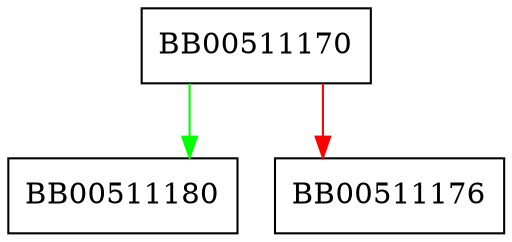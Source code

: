 digraph ASN1_GENERALIZEDTIME_print {
  node [shape="box"];
  graph [splines=ortho];
  BB00511170 -> BB00511180 [color="green"];
  BB00511170 -> BB00511176 [color="red"];
}